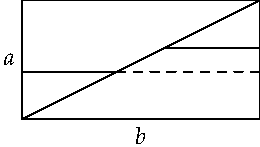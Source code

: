 settings.tex="pdflatex";

texpreamble("\usepackage{amsmath}
\usepackage{amsthm,amssymb}
\usepackage{mathpazo}
\usepackage[svgnames]{xcolor}
");
import graph;


size(130);

draw("$b$",(0,0)--(2,0));
draw("$a$",(0,1)--(0,0));
draw((0,0)--(2,1)--(0,1));
draw((2,0)--(2,1));
draw((0,0.4)--(0.8,0.4));
draw((0.8,0.4)--(2,0.4),dashed);
draw((1.2,0.6)--(2,0.6));
draw((0,0)--(2,0)--(2,1)--(0,1)--(0,0)--(2,1));